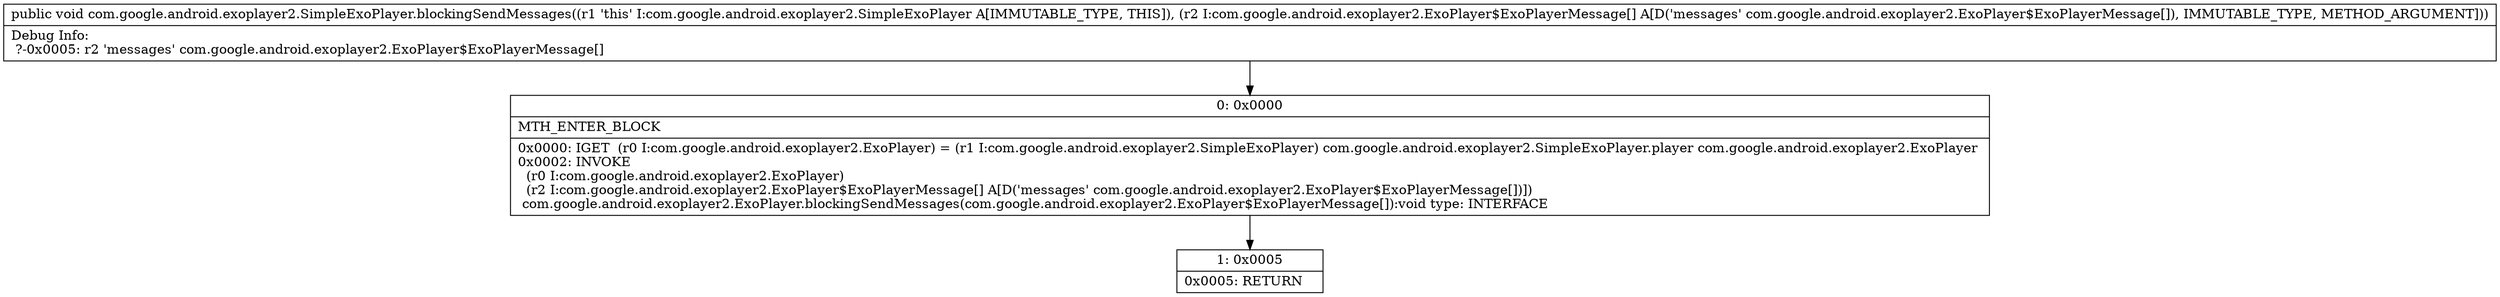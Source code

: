 digraph "CFG forcom.google.android.exoplayer2.SimpleExoPlayer.blockingSendMessages([Lcom\/google\/android\/exoplayer2\/ExoPlayer$ExoPlayerMessage;)V" {
Node_0 [shape=record,label="{0\:\ 0x0000|MTH_ENTER_BLOCK\l|0x0000: IGET  (r0 I:com.google.android.exoplayer2.ExoPlayer) = (r1 I:com.google.android.exoplayer2.SimpleExoPlayer) com.google.android.exoplayer2.SimpleExoPlayer.player com.google.android.exoplayer2.ExoPlayer \l0x0002: INVOKE  \l  (r0 I:com.google.android.exoplayer2.ExoPlayer)\l  (r2 I:com.google.android.exoplayer2.ExoPlayer$ExoPlayerMessage[] A[D('messages' com.google.android.exoplayer2.ExoPlayer$ExoPlayerMessage[])])\l com.google.android.exoplayer2.ExoPlayer.blockingSendMessages(com.google.android.exoplayer2.ExoPlayer$ExoPlayerMessage[]):void type: INTERFACE \l}"];
Node_1 [shape=record,label="{1\:\ 0x0005|0x0005: RETURN   \l}"];
MethodNode[shape=record,label="{public void com.google.android.exoplayer2.SimpleExoPlayer.blockingSendMessages((r1 'this' I:com.google.android.exoplayer2.SimpleExoPlayer A[IMMUTABLE_TYPE, THIS]), (r2 I:com.google.android.exoplayer2.ExoPlayer$ExoPlayerMessage[] A[D('messages' com.google.android.exoplayer2.ExoPlayer$ExoPlayerMessage[]), IMMUTABLE_TYPE, METHOD_ARGUMENT]))  | Debug Info:\l  ?\-0x0005: r2 'messages' com.google.android.exoplayer2.ExoPlayer$ExoPlayerMessage[]\l}"];
MethodNode -> Node_0;
Node_0 -> Node_1;
}

